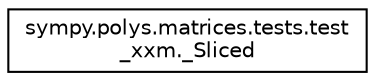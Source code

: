digraph "Graphical Class Hierarchy"
{
 // LATEX_PDF_SIZE
  edge [fontname="Helvetica",fontsize="10",labelfontname="Helvetica",labelfontsize="10"];
  node [fontname="Helvetica",fontsize="10",shape=record];
  rankdir="LR";
  Node0 [label="sympy.polys.matrices.tests.test\l_xxm._Sliced",height=0.2,width=0.4,color="black", fillcolor="white", style="filled",URL="$classsympy_1_1polys_1_1matrices_1_1tests_1_1test__xxm_1_1__Sliced.html",tooltip=" "];
}
